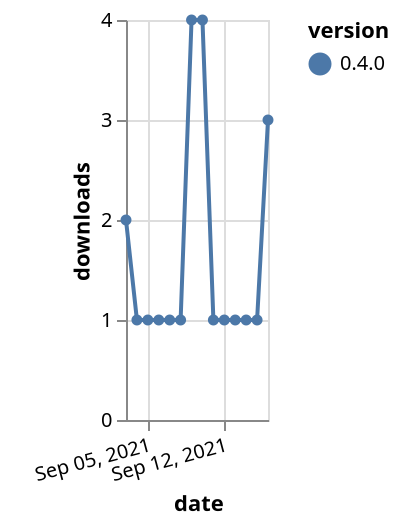 {"$schema": "https://vega.github.io/schema/vega-lite/v5.json", "description": "A simple bar chart with embedded data.", "data": {"values": [{"date": "2021-09-03", "total": 596, "delta": 2, "version": "0.4.0"}, {"date": "2021-09-04", "total": 597, "delta": 1, "version": "0.4.0"}, {"date": "2021-09-05", "total": 598, "delta": 1, "version": "0.4.0"}, {"date": "2021-09-06", "total": 599, "delta": 1, "version": "0.4.0"}, {"date": "2021-09-07", "total": 600, "delta": 1, "version": "0.4.0"}, {"date": "2021-09-08", "total": 601, "delta": 1, "version": "0.4.0"}, {"date": "2021-09-09", "total": 605, "delta": 4, "version": "0.4.0"}, {"date": "2021-09-10", "total": 609, "delta": 4, "version": "0.4.0"}, {"date": "2021-09-11", "total": 610, "delta": 1, "version": "0.4.0"}, {"date": "2021-09-12", "total": 611, "delta": 1, "version": "0.4.0"}, {"date": "2021-09-13", "total": 612, "delta": 1, "version": "0.4.0"}, {"date": "2021-09-14", "total": 613, "delta": 1, "version": "0.4.0"}, {"date": "2021-09-15", "total": 614, "delta": 1, "version": "0.4.0"}, {"date": "2021-09-16", "total": 617, "delta": 3, "version": "0.4.0"}]}, "width": "container", "mark": {"type": "line", "point": {"filled": true}}, "encoding": {"x": {"field": "date", "type": "temporal", "timeUnit": "yearmonthdate", "title": "date", "axis": {"labelAngle": -15}}, "y": {"field": "delta", "type": "quantitative", "title": "downloads"}, "color": {"field": "version", "type": "nominal"}, "tooltip": {"field": "delta"}}}